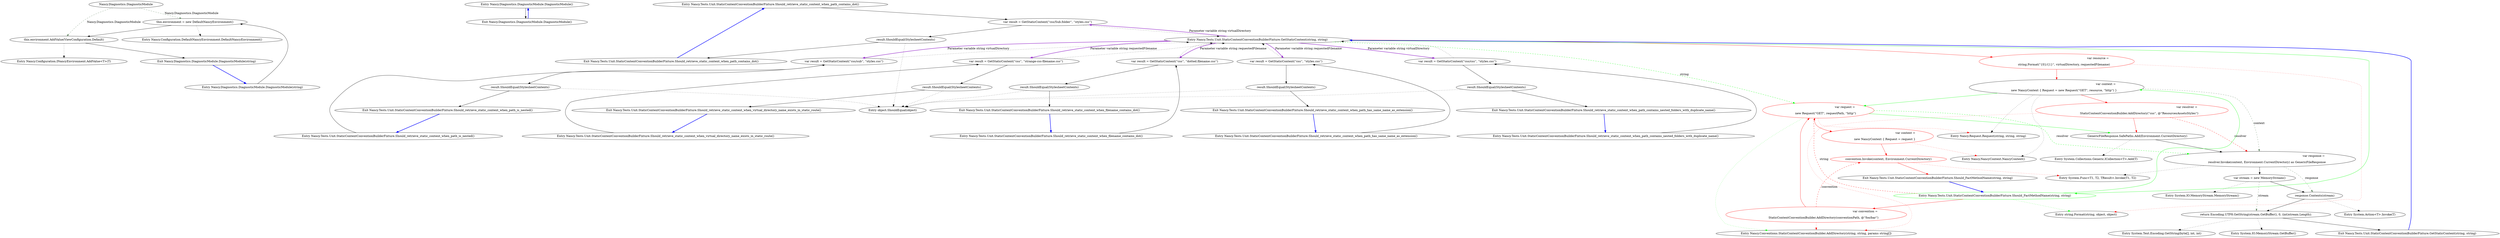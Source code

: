 digraph  {
n8 [label="Nancy.Diagnostics.DiagnosticModule", span=""];
n0 [label="Entry Nancy.Diagnostics.DiagnosticModule.DiagnosticModule()", span="8-8", cluster="Nancy.Diagnostics.DiagnosticModule.DiagnosticModule()"];
n1 [label="Exit Nancy.Diagnostics.DiagnosticModule.DiagnosticModule()", span="8-8", cluster="Nancy.Diagnostics.DiagnosticModule.DiagnosticModule()"];
n2 [label="Entry Nancy.Diagnostics.DiagnosticModule.DiagnosticModule(string)", span="13-13", cluster="Nancy.Diagnostics.DiagnosticModule.DiagnosticModule(string)"];
n3 [label="this.environment = new DefaultNancyEnvironment()", span="16-16", cluster="Nancy.Diagnostics.DiagnosticModule.DiagnosticModule(string)"];
n4 [label="this.environment.AddValue(ViewConfiguration.Default)", span="17-17", cluster="Nancy.Diagnostics.DiagnosticModule.DiagnosticModule(string)"];
n6 [label="Entry Nancy.Configuration.DefaultNancyEnvironment.DefaultNancyEnvironment()", span="9-9", cluster="Nancy.Configuration.DefaultNancyEnvironment.DefaultNancyEnvironment()"];
n5 [label="Exit Nancy.Diagnostics.DiagnosticModule.DiagnosticModule(string)", span="13-13", cluster="Nancy.Diagnostics.DiagnosticModule.DiagnosticModule(string)"];
n7 [label="Entry Nancy.Configuration.INancyEnvironment.AddValue<T>(T)", span="15-15", cluster="Nancy.Configuration.INancyEnvironment.AddValue<T>(T)"];
m0_22 [label="Entry Nancy.Tests.Unit.StaticContentConventionBuilderFixture.Should_retrieve_static_content_when_path_contains_dot()", span="72-72", cluster="Nancy.Tests.Unit.StaticContentConventionBuilderFixture.Should_retrieve_static_content_when_path_contains_dot()", file="StaticContentConventionBuilderFixture.cs"];
m0_23 [label="var result = GetStaticContent(''css/Sub.folder'', ''styles.css'')", span="76-76", cluster="Nancy.Tests.Unit.StaticContentConventionBuilderFixture.Should_retrieve_static_content_when_path_contains_dot()", file="StaticContentConventionBuilderFixture.cs"];
m0_24 [label="result.ShouldEqual(StylesheetContents)", span="79-79", cluster="Nancy.Tests.Unit.StaticContentConventionBuilderFixture.Should_retrieve_static_content_when_path_contains_dot()", file="StaticContentConventionBuilderFixture.cs"];
m0_25 [label="Exit Nancy.Tests.Unit.StaticContentConventionBuilderFixture.Should_retrieve_static_content_when_path_contains_dot()", span="72-72", cluster="Nancy.Tests.Unit.StaticContentConventionBuilderFixture.Should_retrieve_static_content_when_path_contains_dot()", file="StaticContentConventionBuilderFixture.cs"];
m0_33 [label="Entry Nancy.Request.Request(string, string, string)", span="27-27", cluster="Nancy.Request.Request(string, string, string)", file="StaticContentConventionBuilderFixture.cs"];
m0_5 [label="Entry object.ShouldEqual(object)", span="95-95", cluster="object.ShouldEqual(object)", file="StaticContentConventionBuilderFixture.cs"];
m0_46 [label="Entry System.Collections.Generic.ICollection<T>.Add(T)", span="0-0", cluster="System.Collections.Generic.ICollection<T>.Add(T)", file="StaticContentConventionBuilderFixture.cs"];
m0_14 [label="Entry Nancy.Tests.Unit.StaticContentConventionBuilderFixture.Should_retrieve_static_content_when_path_contains_nested_folders_with_duplicate_name()", span="50-50", cluster="Nancy.Tests.Unit.StaticContentConventionBuilderFixture.Should_retrieve_static_content_when_path_contains_nested_folders_with_duplicate_name()", file="StaticContentConventionBuilderFixture.cs"];
m0_15 [label="var result = GetStaticContent(''css/css'', ''styles.css'')", span="54-54", cluster="Nancy.Tests.Unit.StaticContentConventionBuilderFixture.Should_retrieve_static_content_when_path_contains_nested_folders_with_duplicate_name()", file="StaticContentConventionBuilderFixture.cs"];
m0_16 [label="result.ShouldEqual(StylesheetContents)", span="57-57", cluster="Nancy.Tests.Unit.StaticContentConventionBuilderFixture.Should_retrieve_static_content_when_path_contains_nested_folders_with_duplicate_name()", file="StaticContentConventionBuilderFixture.cs"];
m0_17 [label="Exit Nancy.Tests.Unit.StaticContentConventionBuilderFixture.Should_retrieve_static_content_when_path_contains_nested_folders_with_duplicate_name()", span="50-50", cluster="Nancy.Tests.Unit.StaticContentConventionBuilderFixture.Should_retrieve_static_content_when_path_contains_nested_folders_with_duplicate_name()", file="StaticContentConventionBuilderFixture.cs"];
m0_45 [label="Entry string.Format(string, object, object)", span="0-0", cluster="string.Format(string, object, object)", file="StaticContentConventionBuilderFixture.cs"];
m0_0 [label="Entry Nancy.Tests.Unit.StaticContentConventionBuilderFixture.Should_retrieve_static_content_when_path_has_same_name_as_extension()", span="17-17", cluster="Nancy.Tests.Unit.StaticContentConventionBuilderFixture.Should_retrieve_static_content_when_path_has_same_name_as_extension()", file="StaticContentConventionBuilderFixture.cs"];
m0_1 [label="var result = GetStaticContent(''css'', ''styles.css'')", span="21-21", cluster="Nancy.Tests.Unit.StaticContentConventionBuilderFixture.Should_retrieve_static_content_when_path_has_same_name_as_extension()", file="StaticContentConventionBuilderFixture.cs"];
m0_2 [label="result.ShouldEqual(StylesheetContents)", span="24-24", cluster="Nancy.Tests.Unit.StaticContentConventionBuilderFixture.Should_retrieve_static_content_when_path_has_same_name_as_extension()", file="StaticContentConventionBuilderFixture.cs"];
m0_3 [label="Exit Nancy.Tests.Unit.StaticContentConventionBuilderFixture.Should_retrieve_static_content_when_path_has_same_name_as_extension()", span="17-17", cluster="Nancy.Tests.Unit.StaticContentConventionBuilderFixture.Should_retrieve_static_content_when_path_has_same_name_as_extension()", file="StaticContentConventionBuilderFixture.cs"];
m0_48 [label="Entry System.Action<T>.Invoke(T)", span="0-0", cluster="System.Action<T>.Invoke(T)", file="StaticContentConventionBuilderFixture.cs"];
m0_10 [label="Entry Nancy.Tests.Unit.StaticContentConventionBuilderFixture.Should_retrieve_static_content_when_path_is_nested()", span="39-39", cluster="Nancy.Tests.Unit.StaticContentConventionBuilderFixture.Should_retrieve_static_content_when_path_is_nested()", file="StaticContentConventionBuilderFixture.cs"];
m0_11 [label="var result = GetStaticContent(''css/sub'', ''styles.css'')", span="43-43", cluster="Nancy.Tests.Unit.StaticContentConventionBuilderFixture.Should_retrieve_static_content_when_path_is_nested()", file="StaticContentConventionBuilderFixture.cs"];
m0_12 [label="result.ShouldEqual(StylesheetContents)", span="46-46", cluster="Nancy.Tests.Unit.StaticContentConventionBuilderFixture.Should_retrieve_static_content_when_path_is_nested()", file="StaticContentConventionBuilderFixture.cs"];
m0_13 [label="Exit Nancy.Tests.Unit.StaticContentConventionBuilderFixture.Should_retrieve_static_content_when_path_is_nested()", span="39-39", cluster="Nancy.Tests.Unit.StaticContentConventionBuilderFixture.Should_retrieve_static_content_when_path_is_nested()", file="StaticContentConventionBuilderFixture.cs"];
m0_32 [label="Entry Nancy.Conventions.StaticContentConventionBuilder.AddDirectory(string, string, params string[])", span="29-29", cluster="Nancy.Conventions.StaticContentConventionBuilder.AddDirectory(string, string, params string[])", file="StaticContentConventionBuilderFixture.cs"];
m0_4 [label="Entry Nancy.Tests.Unit.StaticContentConventionBuilderFixture.GetStaticContent(string, string)", span="105-105", cluster="Nancy.Tests.Unit.StaticContentConventionBuilderFixture.GetStaticContent(string, string)", file="StaticContentConventionBuilderFixture.cs"];
m0_36 [label="var resource = \r\n                string.Format(''{0}/{1}'', virtualDirectory, requestedFilename)", span="107-108", cluster="Nancy.Tests.Unit.StaticContentConventionBuilderFixture.GetStaticContent(string, string)", color=red, community=0, file="StaticContentConventionBuilderFixture.cs"];
m0_37 [label="var context = \r\n                new NancyContext { Request = new Request(''GET'', resource, ''http'') }", span="110-111", cluster="Nancy.Tests.Unit.StaticContentConventionBuilderFixture.GetStaticContent(string, string)", file="StaticContentConventionBuilderFixture.cs"];
m0_38 [label="var resolver = \r\n                StaticContentConventionBuilder.AddDirectory(''css'', @''Resources\Assets\Styles'')", span="113-114", cluster="Nancy.Tests.Unit.StaticContentConventionBuilderFixture.GetStaticContent(string, string)", color=red, community=0, file="StaticContentConventionBuilderFixture.cs"];
m0_40 [label="var response = \r\n                resolver.Invoke(context, Environment.CurrentDirectory) as GenericFileResponse", span="118-119", cluster="Nancy.Tests.Unit.StaticContentConventionBuilderFixture.GetStaticContent(string, string)", file="StaticContentConventionBuilderFixture.cs"];
m0_39 [label="GenericFileResponse.SafePaths.Add(Environment.CurrentDirectory)", span="116-116", cluster="Nancy.Tests.Unit.StaticContentConventionBuilderFixture.GetStaticContent(string, string)", file="StaticContentConventionBuilderFixture.cs"];
m0_41 [label="var stream = new MemoryStream()", span="121-121", cluster="Nancy.Tests.Unit.StaticContentConventionBuilderFixture.GetStaticContent(string, string)", file="StaticContentConventionBuilderFixture.cs"];
m0_42 [label="response.Contents(stream)", span="123-123", cluster="Nancy.Tests.Unit.StaticContentConventionBuilderFixture.GetStaticContent(string, string)", file="StaticContentConventionBuilderFixture.cs"];
m0_43 [label="return Encoding.UTF8.GetString(stream.GetBuffer(), 0, (int)stream.Length);", span="124-124", cluster="Nancy.Tests.Unit.StaticContentConventionBuilderFixture.GetStaticContent(string, string)", file="StaticContentConventionBuilderFixture.cs"];
m0_26 [label="Entry Nancy.Tests.Unit.StaticContentConventionBuilderFixture.Should_FactMethodName(string, string)", span="87-87", cluster="Nancy.Tests.Unit.StaticContentConventionBuilderFixture.Should_FactMethodName(string, string)", color=green, community=0, file="StaticContentConventionBuilderFixture.cs"];
m0_28 [label="var request = \r\n                new Request(''GET'', requestPath, ''http'')", span="93-94", cluster="Nancy.Tests.Unit.StaticContentConventionBuilderFixture.Should_FactMethodName(string, string)", color=red, community=0, file="StaticContentConventionBuilderFixture.cs"];
m0_44 [label="Exit Nancy.Tests.Unit.StaticContentConventionBuilderFixture.GetStaticContent(string, string)", span="105-105", cluster="Nancy.Tests.Unit.StaticContentConventionBuilderFixture.GetStaticContent(string, string)", file="StaticContentConventionBuilderFixture.cs"];
m0_50 [label="Entry System.Text.Encoding.GetString(byte[], int, int)", span="0-0", cluster="System.Text.Encoding.GetString(byte[], int, int)", file="StaticContentConventionBuilderFixture.cs"];
m0_6 [label="Entry Nancy.Tests.Unit.StaticContentConventionBuilderFixture.Should_retrieve_static_content_when_virtual_directory_name_exists_in_static_route()", span="28-28", cluster="Nancy.Tests.Unit.StaticContentConventionBuilderFixture.Should_retrieve_static_content_when_virtual_directory_name_exists_in_static_route()", file="StaticContentConventionBuilderFixture.cs"];
m0_7 [label="var result = GetStaticContent(''css'', ''strange-css-filename.css'')", span="32-32", cluster="Nancy.Tests.Unit.StaticContentConventionBuilderFixture.Should_retrieve_static_content_when_virtual_directory_name_exists_in_static_route()", file="StaticContentConventionBuilderFixture.cs"];
m0_8 [label="result.ShouldEqual(StylesheetContents)", span="35-35", cluster="Nancy.Tests.Unit.StaticContentConventionBuilderFixture.Should_retrieve_static_content_when_virtual_directory_name_exists_in_static_route()", file="StaticContentConventionBuilderFixture.cs"];
m0_9 [label="Exit Nancy.Tests.Unit.StaticContentConventionBuilderFixture.Should_retrieve_static_content_when_virtual_directory_name_exists_in_static_route()", span="28-28", cluster="Nancy.Tests.Unit.StaticContentConventionBuilderFixture.Should_retrieve_static_content_when_virtual_directory_name_exists_in_static_route()", file="StaticContentConventionBuilderFixture.cs"];
m0_34 [label="Entry Nancy.NancyContext.NancyContext()", span="19-19", cluster="Nancy.NancyContext.NancyContext()", file="StaticContentConventionBuilderFixture.cs"];
m0_35 [label="Entry System.Func<T1, T2, TResult>.Invoke(T1, T2)", span="0-0", cluster="System.Func<T1, T2, TResult>.Invoke(T1, T2)", file="StaticContentConventionBuilderFixture.cs"];
m0_49 [label="Entry System.IO.MemoryStream.GetBuffer()", span="0-0", cluster="System.IO.MemoryStream.GetBuffer()", file="StaticContentConventionBuilderFixture.cs"];
m0_18 [label="Entry Nancy.Tests.Unit.StaticContentConventionBuilderFixture.Should_retrieve_static_content_when_filename_contains_dot()", span="61-61", cluster="Nancy.Tests.Unit.StaticContentConventionBuilderFixture.Should_retrieve_static_content_when_filename_contains_dot()", file="StaticContentConventionBuilderFixture.cs"];
m0_19 [label="var result = GetStaticContent(''css'', ''dotted.filename.css'')", span="65-65", cluster="Nancy.Tests.Unit.StaticContentConventionBuilderFixture.Should_retrieve_static_content_when_filename_contains_dot()", file="StaticContentConventionBuilderFixture.cs"];
m0_20 [label="result.ShouldEqual(StylesheetContents)", span="68-68", cluster="Nancy.Tests.Unit.StaticContentConventionBuilderFixture.Should_retrieve_static_content_when_filename_contains_dot()", file="StaticContentConventionBuilderFixture.cs"];
m0_21 [label="Exit Nancy.Tests.Unit.StaticContentConventionBuilderFixture.Should_retrieve_static_content_when_filename_contains_dot()", span="61-61", cluster="Nancy.Tests.Unit.StaticContentConventionBuilderFixture.Should_retrieve_static_content_when_filename_contains_dot()", file="StaticContentConventionBuilderFixture.cs"];
m0_27 [label="var convention = \r\n                StaticContentConventionBuilder.AddDirectory(conventionPath, @''foo/bar'')", span="90-91", cluster="Nancy.Tests.Unit.StaticContentConventionBuilderFixture.Should_FactMethodName(string, string)", color=red, community=0, file="StaticContentConventionBuilderFixture.cs"];
m0_30 [label="convention.Invoke(context, Environment.CurrentDirectory)", span="100-100", cluster="Nancy.Tests.Unit.StaticContentConventionBuilderFixture.Should_FactMethodName(string, string)", color=red, community=0, file="StaticContentConventionBuilderFixture.cs"];
m0_29 [label="var context =\r\n                new NancyContext { Request = request }", span="96-97", cluster="Nancy.Tests.Unit.StaticContentConventionBuilderFixture.Should_FactMethodName(string, string)", color=red, community=0, file="StaticContentConventionBuilderFixture.cs"];
m0_31 [label="Exit Nancy.Tests.Unit.StaticContentConventionBuilderFixture.Should_FactMethodName(string, string)", span="87-87", cluster="Nancy.Tests.Unit.StaticContentConventionBuilderFixture.Should_FactMethodName(string, string)", file="StaticContentConventionBuilderFixture.cs"];
m0_47 [label="Entry System.IO.MemoryStream.MemoryStream()", span="0-0", cluster="System.IO.MemoryStream.MemoryStream()", file="StaticContentConventionBuilderFixture.cs"];
n8 -> n3  [key=1, style=dashed, color=darkseagreen4, label="Nancy.Diagnostics.DiagnosticModule"];
n8 -> n4  [key=1, style=dashed, color=darkseagreen4, label="Nancy.Diagnostics.DiagnosticModule"];
n0 -> n1  [key=0, style=solid];
n1 -> n0  [key=0, style=bold, color=blue];
n2 -> n3  [key=0, style=solid];
n3 -> n4  [key=0, style=solid];
n3 -> n6  [key=2, style=dotted];
n4 -> n5  [key=0, style=solid];
n4 -> n7  [key=2, style=dotted];
n5 -> n2  [key=0, style=bold, color=blue];
m0_22 -> m0_23  [key=0, style=solid];
m0_23 -> m0_24  [key=0, style=solid];
m0_23 -> m0_4  [key=2, style=dotted];
m0_24 -> m0_25  [key=0, style=solid];
m0_24 -> m0_5  [key=2, style=dotted];
m0_25 -> m0_22  [key=0, style=bold, color=blue];
m0_14 -> m0_15  [key=0, style=solid];
m0_15 -> m0_16  [key=0, style=solid];
m0_15 -> m0_4  [key=2, style=dotted];
m0_16 -> m0_17  [key=0, style=solid];
m0_16 -> m0_5  [key=2, style=dotted];
m0_17 -> m0_14  [key=0, style=bold, color=blue];
m0_0 -> m0_1  [key=0, style=solid];
m0_1 -> m0_2  [key=0, style=solid];
m0_1 -> m0_4  [key=2, style=dotted];
m0_2 -> m0_3  [key=0, style=solid];
m0_2 -> m0_5  [key=2, style=dotted];
m0_3 -> m0_0  [key=0, style=bold, color=blue];
m0_10 -> m0_11  [key=0, style=solid];
m0_11 -> m0_12  [key=0, style=solid];
m0_11 -> m0_4  [key=2, style=dotted];
m0_12 -> m0_13  [key=0, style=solid];
m0_12 -> m0_5  [key=2, style=dotted];
m0_13 -> m0_10  [key=0, style=bold, color=blue];
m0_4 -> m0_36  [key=0, style=solid, color=red];
m0_4 -> m0_1  [key=3, color=darkorchid, style=bold, label="Parameter variable string requestedFilename"];
m0_4 -> m0_11  [key=3, color=darkorchid, style=bold, label="Parameter variable string virtualDirectory"];
m0_4 -> m0_15  [key=3, color=darkorchid, style=bold, label="Parameter variable string virtualDirectory"];
m0_4 -> m0_23  [key=3, color=darkorchid, style=bold, label="Parameter variable string virtualDirectory"];
m0_4 -> m0_7  [key=3, color=darkorchid, style=bold, label="Parameter variable string requestedFilename"];
m0_4 -> m0_19  [key=3, color=darkorchid, style=bold, label="Parameter variable string requestedFilename"];
m0_4 -> m0_26  [key=0, style=solid, color=green];
m0_4 -> m0_28  [key=1, style=dashed, color=green, label=string];
m0_36 -> m0_37  [key=0, style=solid, color=red];
m0_36 -> m0_45  [key=2, style=dotted, color=red];
m0_37 -> m0_38  [key=0, style=solid, color=red];
m0_37 -> m0_34  [key=2, style=dotted];
m0_37 -> m0_33  [key=2, style=dotted];
m0_37 -> m0_40  [key=1, style=dashed, color=darkseagreen4, label=context];
m0_37 -> m0_28  [key=0, style=solid, color=green];
m0_38 -> m0_39  [key=0, style=solid, color=red];
m0_38 -> m0_32  [key=2, style=dotted, color=red];
m0_38 -> m0_40  [key=1, style=dashed, color=red, label=resolver];
m0_40 -> m0_41  [key=0, style=solid];
m0_40 -> m0_35  [key=2, style=dotted];
m0_40 -> m0_42  [key=1, style=dashed, color=darkseagreen4, label=response];
m0_39 -> m0_40  [key=0, style=solid];
m0_39 -> m0_46  [key=2, style=dotted];
m0_41 -> m0_42  [key=0, style=solid];
m0_41 -> m0_47  [key=2, style=dotted];
m0_41 -> m0_43  [key=1, style=dashed, color=darkseagreen4, label=stream];
m0_42 -> m0_43  [key=0, style=solid];
m0_42 -> m0_48  [key=2, style=dotted];
m0_43 -> m0_44  [key=0, style=solid];
m0_43 -> m0_49  [key=2, style=dotted];
m0_43 -> m0_50  [key=2, style=dotted];
m0_26 -> m0_37  [key=0, style=solid, color=green];
m0_26 -> m0_45  [key=2, style=dotted, color=green];
m0_26 -> m0_27  [key=0, style=solid, color=red];
m0_26 -> m0_28  [key=1, style=dashed, color=red, label=string];
m0_28 -> m0_39  [key=0, style=solid, color=green];
m0_28 -> m0_32  [key=2, style=dotted, color=green];
m0_28 -> m0_40  [key=1, style=dashed, color=green, label=resolver];
m0_28 -> m0_29  [key=0, style=solid, color=red];
m0_28 -> m0_33  [key=2, style=dotted, color=red];
m0_44 -> m0_4  [key=0, style=bold, color=blue];
m0_6 -> m0_7  [key=0, style=solid];
m0_7 -> m0_8  [key=0, style=solid];
m0_7 -> m0_4  [key=2, style=dotted];
m0_8 -> m0_9  [key=0, style=solid];
m0_8 -> m0_5  [key=2, style=dotted];
m0_9 -> m0_6  [key=0, style=bold, color=blue];
m0_18 -> m0_19  [key=0, style=solid];
m0_19 -> m0_20  [key=0, style=solid];
m0_19 -> m0_4  [key=2, style=dotted];
m0_20 -> m0_21  [key=0, style=solid];
m0_20 -> m0_5  [key=2, style=dotted];
m0_21 -> m0_18  [key=0, style=bold, color=blue];
m0_27 -> m0_28  [key=0, style=solid, color=red];
m0_27 -> m0_32  [key=2, style=dotted, color=red];
m0_27 -> m0_30  [key=1, style=dashed, color=red, label=convention];
m0_30 -> m0_31  [key=0, style=solid, color=red];
m0_30 -> m0_35  [key=2, style=dotted, color=red];
m0_29 -> m0_30  [key=0, style=solid, color=red];
m0_29 -> m0_34  [key=2, style=dotted, color=red];
m0_31 -> m0_26  [key=0, style=bold, color=blue];
}
